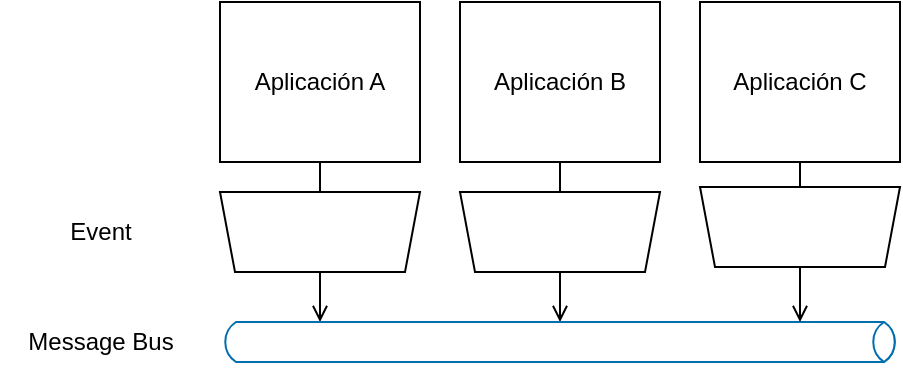 <mxfile>
    <diagram id="PhueQTqiLwWuwRucKA9R" name="Page-1">
        <mxGraphModel dx="1756" dy="546" grid="1" gridSize="10" guides="1" tooltips="1" connect="1" arrows="1" fold="1" page="1" pageScale="1" pageWidth="850" pageHeight="1100" math="0" shadow="0">
            <root>
                <mxCell id="0"/>
                <mxCell id="1" parent="0"/>
                <mxCell id="10" value="" style="edgeStyle=none;html=1;endArrow=none;endFill=0;strokeColor=light-dark(#000000,#006EAF);fontColor=light-dark(#000000,#006EAF);" parent="1" source="2" target="6" edge="1">
                    <mxGeometry relative="1" as="geometry"/>
                </mxCell>
                <mxCell id="2" value="Aplicación A" style="rounded=0;whiteSpace=wrap;html=1;strokeColor=light-dark(#000000,#006EAF);fontColor=light-dark(#000000,#006EAF);fillColor=none;direction=south;" parent="1" vertex="1">
                    <mxGeometry x="80" y="80" width="100" height="80" as="geometry"/>
                </mxCell>
                <mxCell id="8" value="" style="edgeStyle=none;html=1;endArrow=open;endFill=0;strokeColor=light-dark(#000000,#006EAF);fontColor=light-dark(#000000,#006EAF);exitX=0.5;exitY=0;exitDx=0;exitDy=0;" parent="1" source="7" target="14" edge="1">
                    <mxGeometry relative="1" as="geometry">
                        <mxPoint x="510" y="124.194" as="targetPoint"/>
                    </mxGeometry>
                </mxCell>
                <mxCell id="6" value="" style="verticalLabelPosition=middle;verticalAlign=middle;html=1;shape=trapezoid;perimeter=trapezoidPerimeter;whiteSpace=wrap;size=0.075;arcSize=10;flipV=1;labelPosition=center;align=center;rotation=-90;strokeColor=light-dark(#000000,#006EAF);fontColor=light-dark(#000000,#006EAF);fillColor=none;direction=north;" parent="1" vertex="1">
                    <mxGeometry x="110" y="145" width="40" height="100" as="geometry"/>
                </mxCell>
                <mxCell id="11" value="" style="edgeStyle=none;html=1;endArrow=none;endFill=0;strokeColor=light-dark(#000000,#006EAF);fontColor=light-dark(#000000,#006EAF);" parent="1" source="7" target="3" edge="1">
                    <mxGeometry relative="1" as="geometry"/>
                </mxCell>
                <mxCell id="7" value="" style="verticalLabelPosition=middle;verticalAlign=middle;html=1;shape=trapezoid;perimeter=trapezoidPerimeter;whiteSpace=wrap;size=0.075;arcSize=10;flipV=0;labelPosition=center;align=center;rotation=-90;strokeColor=light-dark(#000000,#006EAF);fontColor=light-dark(#000000,#006EAF);fillColor=none;direction=north;" parent="1" vertex="1">
                    <mxGeometry x="230" y="145" width="40" height="100" as="geometry"/>
                </mxCell>
                <mxCell id="12" value="" style="edgeStyle=none;html=1;endArrow=open;endFill=0;strokeColor=light-dark(#000000,#006EAF);fontColor=light-dark(#000000,#006EAF);" edge="1" parent="1" source="6" target="14">
                    <mxGeometry relative="1" as="geometry">
                        <mxPoint x="168" y="187" as="sourcePoint"/>
                        <mxPoint x="510" y="133" as="targetPoint"/>
                    </mxGeometry>
                </mxCell>
                <mxCell id="3" value="Aplicación B" style="rounded=0;whiteSpace=wrap;html=1;strokeColor=light-dark(#000000,#006EAF);fontColor=light-dark(#000000,#006EAF);fillColor=none;direction=south;" parent="1" vertex="1">
                    <mxGeometry x="200" y="80" width="100" height="80" as="geometry"/>
                </mxCell>
                <mxCell id="13" value="Aplicación C" style="rounded=0;whiteSpace=wrap;html=1;strokeColor=light-dark(#000000,#006EAF);fontColor=light-dark(#000000,#006EAF);fillColor=none;direction=south;" vertex="1" parent="1">
                    <mxGeometry x="320" y="80" width="100" height="80" as="geometry"/>
                </mxCell>
                <mxCell id="14" value="" style="html=1;outlineConnect=0;fillColor=none;strokeColor=light-dark(#006EAF,#006EAF);gradientDirection=north;strokeWidth=1;shape=mxgraph.networks.bus;gradientColor=none;gradientDirection=north;fontColor=#ffffff;perimeter=backbonePerimeter;backboneSize=20;" vertex="1" parent="1">
                    <mxGeometry x="80" y="230" width="340" height="40" as="geometry"/>
                </mxCell>
                <mxCell id="15" value="" style="edgeStyle=none;html=1;endArrow=open;endFill=0;strokeColor=light-dark(#000000,#006EAF);fontColor=light-dark(#000000,#006EAF);exitX=0.5;exitY=0;exitDx=0;exitDy=0;" edge="1" parent="1" source="17" target="14">
                    <mxGeometry relative="1" as="geometry">
                        <mxPoint x="370" y="247.5" as="targetPoint"/>
                    </mxGeometry>
                </mxCell>
                <mxCell id="16" value="" style="edgeStyle=none;html=1;endArrow=none;endFill=0;strokeColor=light-dark(#000000,#006EAF);fontColor=light-dark(#000000,#006EAF);" edge="1" parent="1" source="17">
                    <mxGeometry relative="1" as="geometry">
                        <mxPoint x="370" y="160" as="targetPoint"/>
                    </mxGeometry>
                </mxCell>
                <mxCell id="17" value="" style="verticalLabelPosition=middle;verticalAlign=middle;html=1;shape=trapezoid;perimeter=trapezoidPerimeter;whiteSpace=wrap;size=0.075;arcSize=10;flipV=0;labelPosition=center;align=center;rotation=-90;strokeColor=light-dark(#000000,#006EAF);fontColor=light-dark(#000000,#006EAF);fillColor=none;direction=north;" vertex="1" parent="1">
                    <mxGeometry x="350" y="142.5" width="40" height="100" as="geometry"/>
                </mxCell>
                <mxCell id="18" value="Message Bus" style="text;html=1;align=center;verticalAlign=middle;resizable=0;points=[];autosize=1;strokeColor=none;fillColor=none;fontColor=light-dark(#000000,#006EAF);" vertex="1" parent="1">
                    <mxGeometry x="-30" y="235" width="100" height="30" as="geometry"/>
                </mxCell>
                <mxCell id="19" value="Event" style="text;html=1;align=center;verticalAlign=middle;resizable=0;points=[];autosize=1;strokeColor=none;fillColor=none;fontColor=light-dark(#000000,#006EAF);" vertex="1" parent="1">
                    <mxGeometry x="-5" y="180" width="50" height="30" as="geometry"/>
                </mxCell>
            </root>
        </mxGraphModel>
    </diagram>
</mxfile>